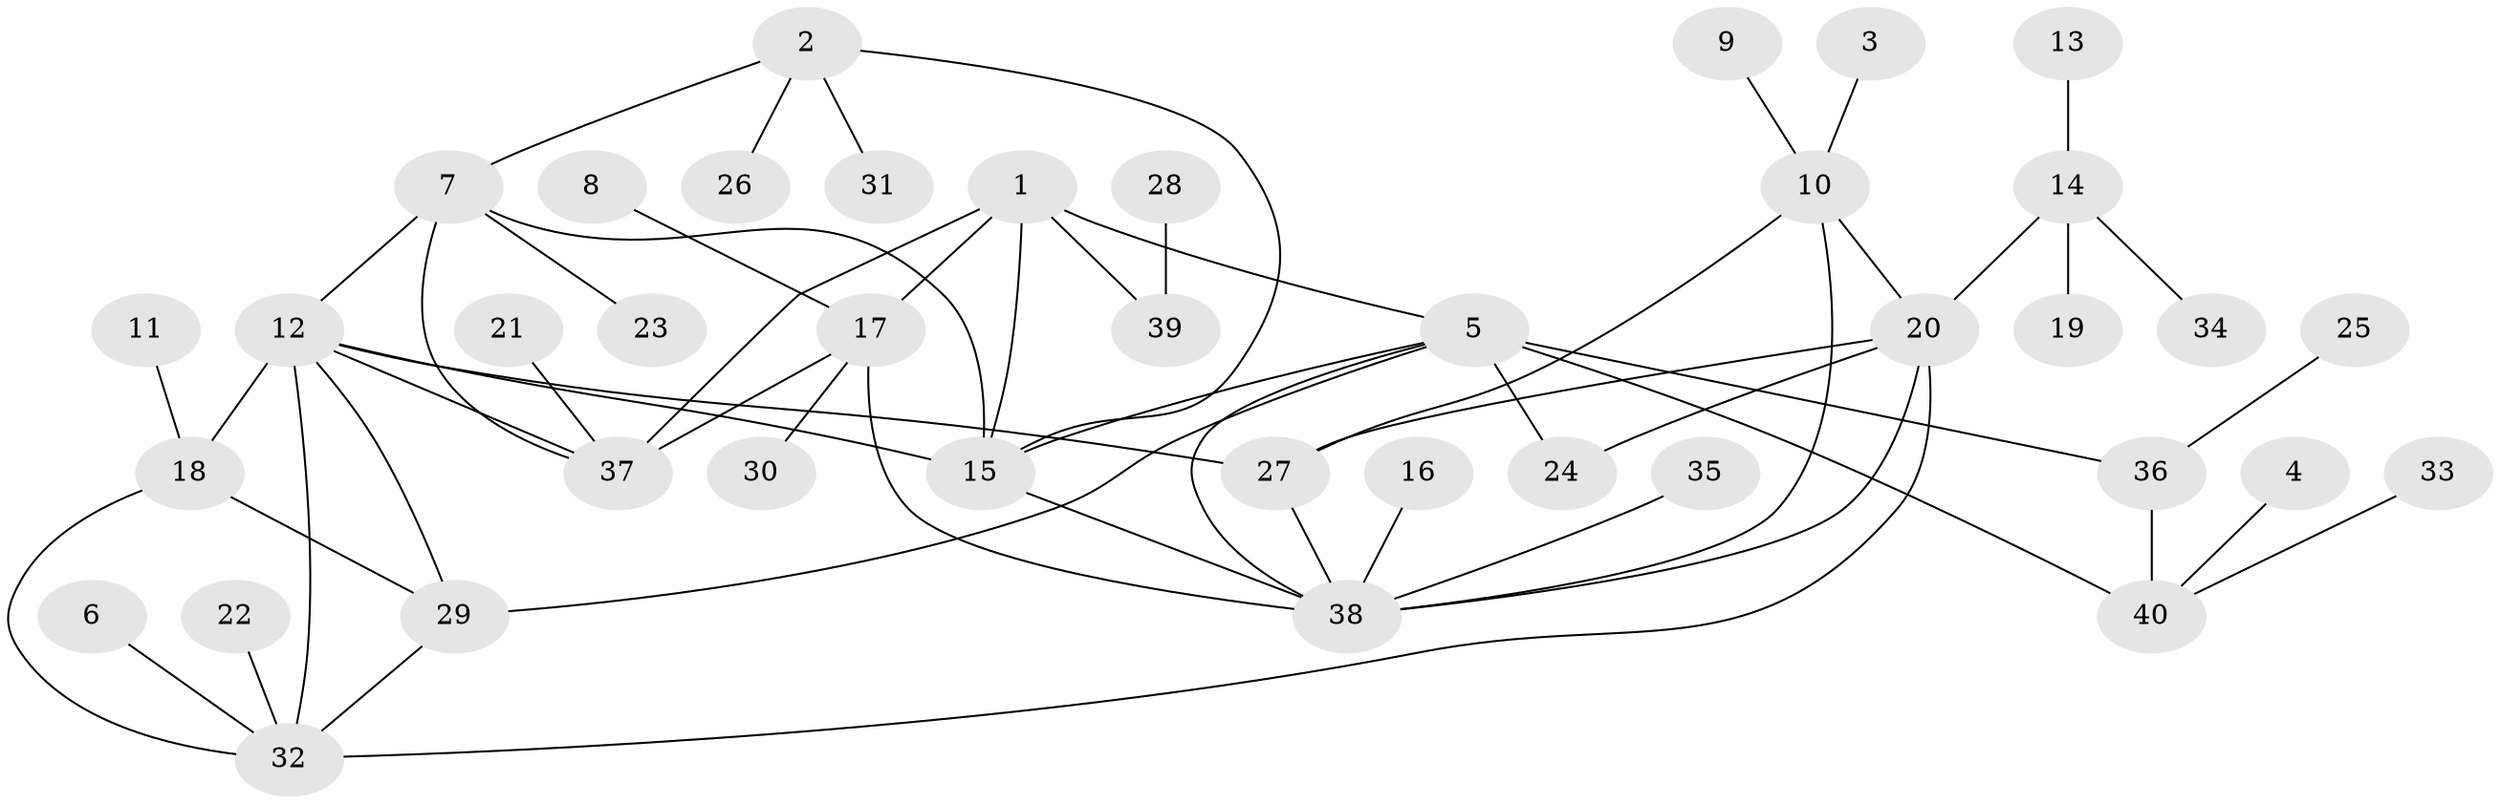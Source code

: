 // original degree distribution, {7: 0.05, 5: 0.0625, 4: 0.0375, 10: 0.0125, 8: 0.0375, 6: 0.0625, 9: 0.0125, 1: 0.575, 3: 0.025, 2: 0.125}
// Generated by graph-tools (version 1.1) at 2025/02/03/09/25 03:02:34]
// undirected, 40 vertices, 58 edges
graph export_dot {
graph [start="1"]
  node [color=gray90,style=filled];
  1;
  2;
  3;
  4;
  5;
  6;
  7;
  8;
  9;
  10;
  11;
  12;
  13;
  14;
  15;
  16;
  17;
  18;
  19;
  20;
  21;
  22;
  23;
  24;
  25;
  26;
  27;
  28;
  29;
  30;
  31;
  32;
  33;
  34;
  35;
  36;
  37;
  38;
  39;
  40;
  1 -- 5 [weight=1.0];
  1 -- 15 [weight=1.0];
  1 -- 17 [weight=1.0];
  1 -- 37 [weight=2.0];
  1 -- 39 [weight=1.0];
  2 -- 7 [weight=2.0];
  2 -- 15 [weight=2.0];
  2 -- 26 [weight=1.0];
  2 -- 31 [weight=1.0];
  3 -- 10 [weight=1.0];
  4 -- 40 [weight=1.0];
  5 -- 15 [weight=2.0];
  5 -- 24 [weight=1.0];
  5 -- 29 [weight=1.0];
  5 -- 36 [weight=2.0];
  5 -- 38 [weight=1.0];
  5 -- 40 [weight=2.0];
  6 -- 32 [weight=1.0];
  7 -- 12 [weight=1.0];
  7 -- 15 [weight=1.0];
  7 -- 23 [weight=1.0];
  7 -- 37 [weight=1.0];
  8 -- 17 [weight=1.0];
  9 -- 10 [weight=1.0];
  10 -- 20 [weight=1.0];
  10 -- 27 [weight=1.0];
  10 -- 38 [weight=1.0];
  11 -- 18 [weight=1.0];
  12 -- 15 [weight=1.0];
  12 -- 18 [weight=1.0];
  12 -- 27 [weight=1.0];
  12 -- 29 [weight=1.0];
  12 -- 32 [weight=1.0];
  12 -- 37 [weight=1.0];
  13 -- 14 [weight=1.0];
  14 -- 19 [weight=1.0];
  14 -- 20 [weight=1.0];
  14 -- 34 [weight=1.0];
  15 -- 38 [weight=1.0];
  16 -- 38 [weight=1.0];
  17 -- 30 [weight=1.0];
  17 -- 37 [weight=2.0];
  17 -- 38 [weight=1.0];
  18 -- 29 [weight=1.0];
  18 -- 32 [weight=1.0];
  20 -- 24 [weight=1.0];
  20 -- 27 [weight=1.0];
  20 -- 32 [weight=1.0];
  20 -- 38 [weight=1.0];
  21 -- 37 [weight=1.0];
  22 -- 32 [weight=1.0];
  25 -- 36 [weight=1.0];
  27 -- 38 [weight=1.0];
  28 -- 39 [weight=1.0];
  29 -- 32 [weight=1.0];
  33 -- 40 [weight=1.0];
  35 -- 38 [weight=1.0];
  36 -- 40 [weight=1.0];
}
